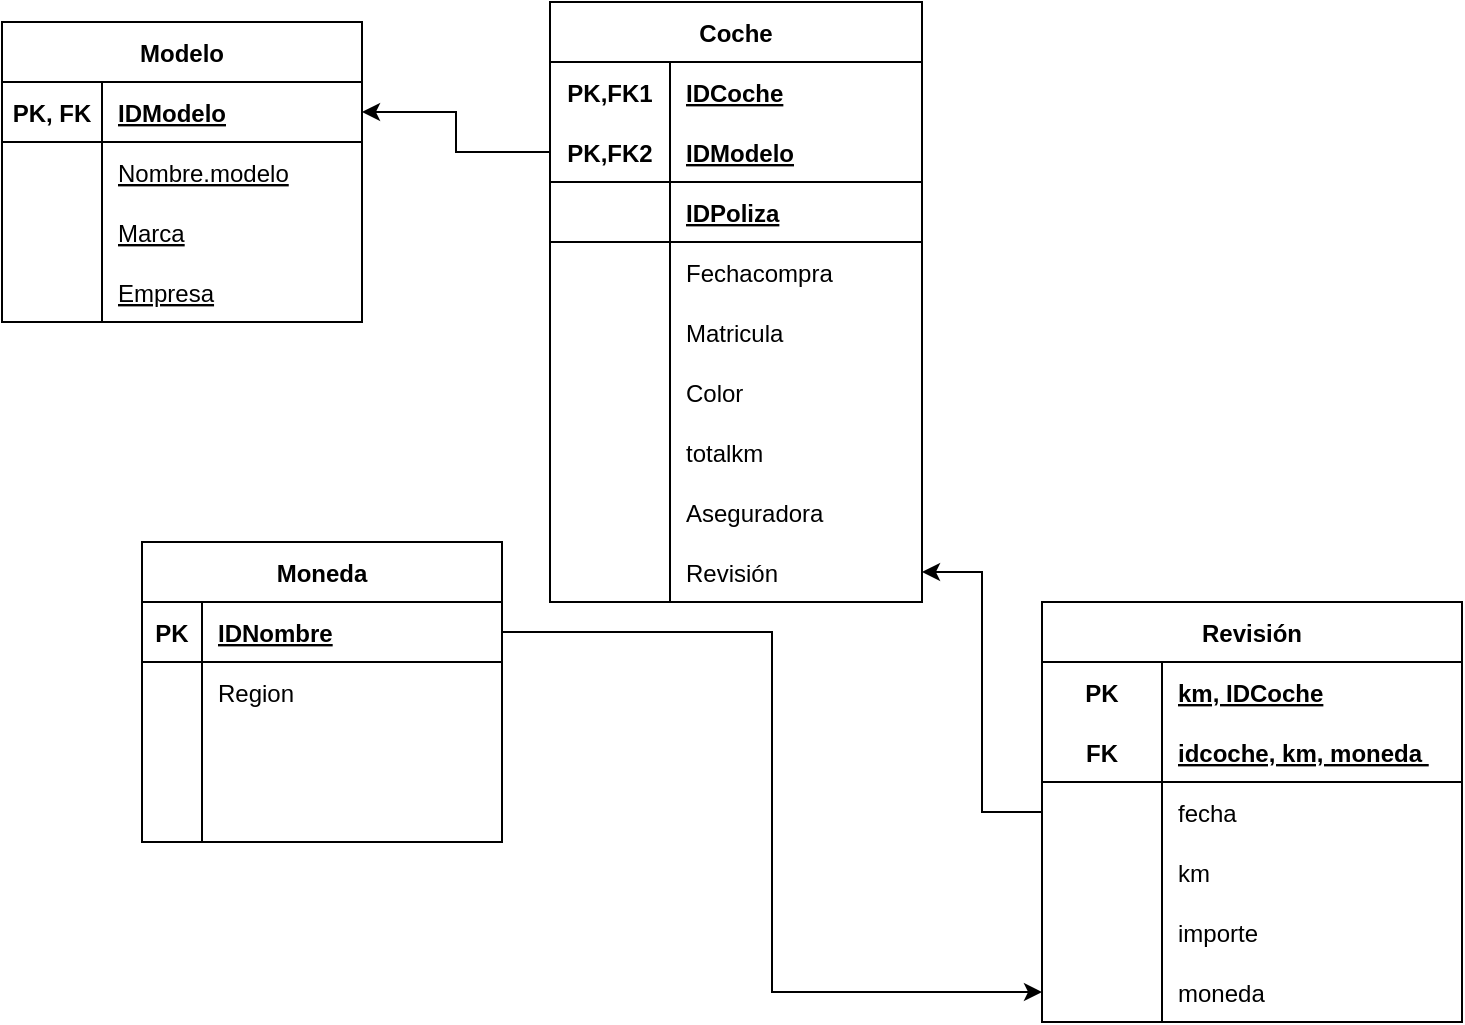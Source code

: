 <mxfile version="20.6.2" type="device"><diagram id="ua6u6BFcaab2wbes4IcR" name="Página-1"><mxGraphModel dx="1108" dy="492" grid="1" gridSize="10" guides="1" tooltips="1" connect="1" arrows="1" fold="1" page="1" pageScale="1" pageWidth="827" pageHeight="1169" math="0" shadow="0"><root><mxCell id="0"/><mxCell id="1" parent="0"/><mxCell id="bhq4PNOBFKQTzk5ouDyB-11" value="Modelo" style="shape=table;startSize=30;container=1;collapsible=1;childLayout=tableLayout;fixedRows=1;rowLines=0;fontStyle=1;align=center;resizeLast=1;" parent="1" vertex="1"><mxGeometry x="50" y="100" width="180" height="150" as="geometry"/></mxCell><mxCell id="bhq4PNOBFKQTzk5ouDyB-12" value="" style="shape=tableRow;horizontal=0;startSize=0;swimlaneHead=0;swimlaneBody=0;fillColor=none;collapsible=0;dropTarget=0;points=[[0,0.5],[1,0.5]];portConstraint=eastwest;top=0;left=0;right=0;bottom=1;" parent="bhq4PNOBFKQTzk5ouDyB-11" vertex="1"><mxGeometry y="30" width="180" height="30" as="geometry"/></mxCell><mxCell id="bhq4PNOBFKQTzk5ouDyB-13" value="PK, FK" style="shape=partialRectangle;connectable=0;fillColor=none;top=0;left=0;bottom=0;right=0;fontStyle=1;overflow=hidden;" parent="bhq4PNOBFKQTzk5ouDyB-12" vertex="1"><mxGeometry width="50" height="30" as="geometry"><mxRectangle width="50" height="30" as="alternateBounds"/></mxGeometry></mxCell><mxCell id="bhq4PNOBFKQTzk5ouDyB-14" value="IDModelo" style="shape=partialRectangle;connectable=0;fillColor=none;top=0;left=0;bottom=0;right=0;align=left;spacingLeft=6;fontStyle=5;overflow=hidden;" parent="bhq4PNOBFKQTzk5ouDyB-12" vertex="1"><mxGeometry x="50" width="130" height="30" as="geometry"><mxRectangle width="130" height="30" as="alternateBounds"/></mxGeometry></mxCell><mxCell id="bhq4PNOBFKQTzk5ouDyB-15" value="" style="shape=tableRow;horizontal=0;startSize=0;swimlaneHead=0;swimlaneBody=0;fillColor=none;collapsible=0;dropTarget=0;points=[[0,0.5],[1,0.5]];portConstraint=eastwest;top=0;left=0;right=0;bottom=0;" parent="bhq4PNOBFKQTzk5ouDyB-11" vertex="1"><mxGeometry y="60" width="180" height="30" as="geometry"/></mxCell><mxCell id="bhq4PNOBFKQTzk5ouDyB-16" value="" style="shape=partialRectangle;connectable=0;fillColor=none;top=0;left=0;bottom=0;right=0;editable=1;overflow=hidden;" parent="bhq4PNOBFKQTzk5ouDyB-15" vertex="1"><mxGeometry width="50" height="30" as="geometry"><mxRectangle width="50" height="30" as="alternateBounds"/></mxGeometry></mxCell><mxCell id="bhq4PNOBFKQTzk5ouDyB-17" value="Nombre.modelo" style="shape=partialRectangle;connectable=0;fillColor=none;top=0;left=0;bottom=0;right=0;align=left;spacingLeft=6;overflow=hidden;fontStyle=4" parent="bhq4PNOBFKQTzk5ouDyB-15" vertex="1"><mxGeometry x="50" width="130" height="30" as="geometry"><mxRectangle width="130" height="30" as="alternateBounds"/></mxGeometry></mxCell><mxCell id="bhq4PNOBFKQTzk5ouDyB-18" value="" style="shape=tableRow;horizontal=0;startSize=0;swimlaneHead=0;swimlaneBody=0;fillColor=none;collapsible=0;dropTarget=0;points=[[0,0.5],[1,0.5]];portConstraint=eastwest;top=0;left=0;right=0;bottom=0;" parent="bhq4PNOBFKQTzk5ouDyB-11" vertex="1"><mxGeometry y="90" width="180" height="30" as="geometry"/></mxCell><mxCell id="bhq4PNOBFKQTzk5ouDyB-19" value="" style="shape=partialRectangle;connectable=0;fillColor=none;top=0;left=0;bottom=0;right=0;editable=1;overflow=hidden;" parent="bhq4PNOBFKQTzk5ouDyB-18" vertex="1"><mxGeometry width="50" height="30" as="geometry"><mxRectangle width="50" height="30" as="alternateBounds"/></mxGeometry></mxCell><mxCell id="bhq4PNOBFKQTzk5ouDyB-20" value="Marca" style="shape=partialRectangle;connectable=0;fillColor=none;top=0;left=0;bottom=0;right=0;align=left;spacingLeft=6;overflow=hidden;fontStyle=4" parent="bhq4PNOBFKQTzk5ouDyB-18" vertex="1"><mxGeometry x="50" width="130" height="30" as="geometry"><mxRectangle width="130" height="30" as="alternateBounds"/></mxGeometry></mxCell><mxCell id="bhq4PNOBFKQTzk5ouDyB-21" value="" style="shape=tableRow;horizontal=0;startSize=0;swimlaneHead=0;swimlaneBody=0;fillColor=none;collapsible=0;dropTarget=0;points=[[0,0.5],[1,0.5]];portConstraint=eastwest;top=0;left=0;right=0;bottom=0;" parent="bhq4PNOBFKQTzk5ouDyB-11" vertex="1"><mxGeometry y="120" width="180" height="30" as="geometry"/></mxCell><mxCell id="bhq4PNOBFKQTzk5ouDyB-22" value="" style="shape=partialRectangle;connectable=0;fillColor=none;top=0;left=0;bottom=0;right=0;editable=1;overflow=hidden;" parent="bhq4PNOBFKQTzk5ouDyB-21" vertex="1"><mxGeometry width="50" height="30" as="geometry"><mxRectangle width="50" height="30" as="alternateBounds"/></mxGeometry></mxCell><mxCell id="bhq4PNOBFKQTzk5ouDyB-23" value="Empresa" style="shape=partialRectangle;connectable=0;fillColor=none;top=0;left=0;bottom=0;right=0;align=left;spacingLeft=6;overflow=hidden;fontStyle=4" parent="bhq4PNOBFKQTzk5ouDyB-21" vertex="1"><mxGeometry x="50" width="130" height="30" as="geometry"><mxRectangle width="130" height="30" as="alternateBounds"/></mxGeometry></mxCell><mxCell id="bhq4PNOBFKQTzk5ouDyB-37" value="Coche" style="shape=table;startSize=30;container=1;collapsible=1;childLayout=tableLayout;fixedRows=1;rowLines=0;fontStyle=1;align=center;resizeLast=1;" parent="1" vertex="1"><mxGeometry x="324" y="90" width="186" height="300" as="geometry"/></mxCell><mxCell id="bhq4PNOBFKQTzk5ouDyB-38" value="" style="shape=tableRow;horizontal=0;startSize=0;swimlaneHead=0;swimlaneBody=0;fillColor=none;collapsible=0;dropTarget=0;points=[[0,0.5],[1,0.5]];portConstraint=eastwest;top=0;left=0;right=0;bottom=0;" parent="bhq4PNOBFKQTzk5ouDyB-37" vertex="1"><mxGeometry y="30" width="186" height="30" as="geometry"/></mxCell><mxCell id="bhq4PNOBFKQTzk5ouDyB-39" value="PK,FK1" style="shape=partialRectangle;connectable=0;fillColor=none;top=0;left=0;bottom=0;right=0;fontStyle=1;overflow=hidden;" parent="bhq4PNOBFKQTzk5ouDyB-38" vertex="1"><mxGeometry width="60" height="30" as="geometry"><mxRectangle width="60" height="30" as="alternateBounds"/></mxGeometry></mxCell><mxCell id="bhq4PNOBFKQTzk5ouDyB-40" value="IDCoche" style="shape=partialRectangle;connectable=0;fillColor=none;top=0;left=0;bottom=0;right=0;align=left;spacingLeft=6;fontStyle=5;overflow=hidden;" parent="bhq4PNOBFKQTzk5ouDyB-38" vertex="1"><mxGeometry x="60" width="126" height="30" as="geometry"><mxRectangle width="126" height="30" as="alternateBounds"/></mxGeometry></mxCell><mxCell id="bhq4PNOBFKQTzk5ouDyB-57" value="" style="shape=tableRow;horizontal=0;startSize=0;swimlaneHead=0;swimlaneBody=0;fillColor=none;collapsible=0;dropTarget=0;points=[[0,0.5],[1,0.5]];portConstraint=eastwest;top=0;left=0;right=0;bottom=1;" parent="bhq4PNOBFKQTzk5ouDyB-37" vertex="1"><mxGeometry y="60" width="186" height="30" as="geometry"/></mxCell><mxCell id="bhq4PNOBFKQTzk5ouDyB-58" value="PK,FK2" style="shape=partialRectangle;connectable=0;fillColor=none;top=0;left=0;bottom=0;right=0;fontStyle=1;overflow=hidden;" parent="bhq4PNOBFKQTzk5ouDyB-57" vertex="1"><mxGeometry width="60" height="30" as="geometry"><mxRectangle width="60" height="30" as="alternateBounds"/></mxGeometry></mxCell><mxCell id="bhq4PNOBFKQTzk5ouDyB-59" value="IDModelo" style="shape=partialRectangle;connectable=0;fillColor=none;top=0;left=0;bottom=0;right=0;align=left;spacingLeft=6;fontStyle=5;overflow=hidden;" parent="bhq4PNOBFKQTzk5ouDyB-57" vertex="1"><mxGeometry x="60" width="126" height="30" as="geometry"><mxRectangle width="126" height="30" as="alternateBounds"/></mxGeometry></mxCell><mxCell id="bhq4PNOBFKQTzk5ouDyB-41" value="" style="shape=tableRow;horizontal=0;startSize=0;swimlaneHead=0;swimlaneBody=0;fillColor=none;collapsible=0;dropTarget=0;points=[[0,0.5],[1,0.5]];portConstraint=eastwest;top=0;left=0;right=0;bottom=1;" parent="bhq4PNOBFKQTzk5ouDyB-37" vertex="1"><mxGeometry y="90" width="186" height="30" as="geometry"/></mxCell><mxCell id="bhq4PNOBFKQTzk5ouDyB-42" value="" style="shape=partialRectangle;connectable=0;fillColor=none;top=0;left=0;bottom=0;right=0;fontStyle=1;overflow=hidden;" parent="bhq4PNOBFKQTzk5ouDyB-41" vertex="1"><mxGeometry width="60" height="30" as="geometry"><mxRectangle width="60" height="30" as="alternateBounds"/></mxGeometry></mxCell><mxCell id="bhq4PNOBFKQTzk5ouDyB-43" value="IDPoliza" style="shape=partialRectangle;connectable=0;fillColor=none;top=0;left=0;bottom=0;right=0;align=left;spacingLeft=6;fontStyle=5;overflow=hidden;" parent="bhq4PNOBFKQTzk5ouDyB-41" vertex="1"><mxGeometry x="60" width="126" height="30" as="geometry"><mxRectangle width="126" height="30" as="alternateBounds"/></mxGeometry></mxCell><mxCell id="bhq4PNOBFKQTzk5ouDyB-44" value="" style="shape=tableRow;horizontal=0;startSize=0;swimlaneHead=0;swimlaneBody=0;fillColor=none;collapsible=0;dropTarget=0;points=[[0,0.5],[1,0.5]];portConstraint=eastwest;top=0;left=0;right=0;bottom=0;" parent="bhq4PNOBFKQTzk5ouDyB-37" vertex="1"><mxGeometry y="120" width="186" height="30" as="geometry"/></mxCell><mxCell id="bhq4PNOBFKQTzk5ouDyB-45" value="" style="shape=partialRectangle;connectable=0;fillColor=none;top=0;left=0;bottom=0;right=0;editable=1;overflow=hidden;" parent="bhq4PNOBFKQTzk5ouDyB-44" vertex="1"><mxGeometry width="60" height="30" as="geometry"><mxRectangle width="60" height="30" as="alternateBounds"/></mxGeometry></mxCell><mxCell id="bhq4PNOBFKQTzk5ouDyB-46" value="Fechacompra" style="shape=partialRectangle;connectable=0;fillColor=none;top=0;left=0;bottom=0;right=0;align=left;spacingLeft=6;overflow=hidden;" parent="bhq4PNOBFKQTzk5ouDyB-44" vertex="1"><mxGeometry x="60" width="126" height="30" as="geometry"><mxRectangle width="126" height="30" as="alternateBounds"/></mxGeometry></mxCell><mxCell id="bhq4PNOBFKQTzk5ouDyB-47" value="" style="shape=tableRow;horizontal=0;startSize=0;swimlaneHead=0;swimlaneBody=0;fillColor=none;collapsible=0;dropTarget=0;points=[[0,0.5],[1,0.5]];portConstraint=eastwest;top=0;left=0;right=0;bottom=0;" parent="bhq4PNOBFKQTzk5ouDyB-37" vertex="1"><mxGeometry y="150" width="186" height="30" as="geometry"/></mxCell><mxCell id="bhq4PNOBFKQTzk5ouDyB-48" value="" style="shape=partialRectangle;connectable=0;fillColor=none;top=0;left=0;bottom=0;right=0;editable=1;overflow=hidden;" parent="bhq4PNOBFKQTzk5ouDyB-47" vertex="1"><mxGeometry width="60" height="30" as="geometry"><mxRectangle width="60" height="30" as="alternateBounds"/></mxGeometry></mxCell><mxCell id="bhq4PNOBFKQTzk5ouDyB-49" value="Matricula" style="shape=partialRectangle;connectable=0;fillColor=none;top=0;left=0;bottom=0;right=0;align=left;spacingLeft=6;overflow=hidden;" parent="bhq4PNOBFKQTzk5ouDyB-47" vertex="1"><mxGeometry x="60" width="126" height="30" as="geometry"><mxRectangle width="126" height="30" as="alternateBounds"/></mxGeometry></mxCell><mxCell id="bhq4PNOBFKQTzk5ouDyB-51" value="" style="shape=tableRow;horizontal=0;startSize=0;swimlaneHead=0;swimlaneBody=0;fillColor=none;collapsible=0;dropTarget=0;points=[[0,0.5],[1,0.5]];portConstraint=eastwest;top=0;left=0;right=0;bottom=0;" parent="bhq4PNOBFKQTzk5ouDyB-37" vertex="1"><mxGeometry y="180" width="186" height="30" as="geometry"/></mxCell><mxCell id="bhq4PNOBFKQTzk5ouDyB-52" value="" style="shape=partialRectangle;connectable=0;fillColor=none;top=0;left=0;bottom=0;right=0;editable=1;overflow=hidden;" parent="bhq4PNOBFKQTzk5ouDyB-51" vertex="1"><mxGeometry width="60" height="30" as="geometry"><mxRectangle width="60" height="30" as="alternateBounds"/></mxGeometry></mxCell><mxCell id="bhq4PNOBFKQTzk5ouDyB-53" value="Color" style="shape=partialRectangle;connectable=0;fillColor=none;top=0;left=0;bottom=0;right=0;align=left;spacingLeft=6;overflow=hidden;" parent="bhq4PNOBFKQTzk5ouDyB-51" vertex="1"><mxGeometry x="60" width="126" height="30" as="geometry"><mxRectangle width="126" height="30" as="alternateBounds"/></mxGeometry></mxCell><mxCell id="bhq4PNOBFKQTzk5ouDyB-54" value="" style="shape=tableRow;horizontal=0;startSize=0;swimlaneHead=0;swimlaneBody=0;fillColor=none;collapsible=0;dropTarget=0;points=[[0,0.5],[1,0.5]];portConstraint=eastwest;top=0;left=0;right=0;bottom=0;" parent="bhq4PNOBFKQTzk5ouDyB-37" vertex="1"><mxGeometry y="210" width="186" height="30" as="geometry"/></mxCell><mxCell id="bhq4PNOBFKQTzk5ouDyB-55" value="" style="shape=partialRectangle;connectable=0;fillColor=none;top=0;left=0;bottom=0;right=0;editable=1;overflow=hidden;" parent="bhq4PNOBFKQTzk5ouDyB-54" vertex="1"><mxGeometry width="60" height="30" as="geometry"><mxRectangle width="60" height="30" as="alternateBounds"/></mxGeometry></mxCell><mxCell id="bhq4PNOBFKQTzk5ouDyB-56" value="totalkm" style="shape=partialRectangle;connectable=0;fillColor=none;top=0;left=0;bottom=0;right=0;align=left;spacingLeft=6;overflow=hidden;" parent="bhq4PNOBFKQTzk5ouDyB-54" vertex="1"><mxGeometry x="60" width="126" height="30" as="geometry"><mxRectangle width="126" height="30" as="alternateBounds"/></mxGeometry></mxCell><mxCell id="aOyrS0SKz8pO85XsbKWd-1" value="" style="shape=tableRow;horizontal=0;startSize=0;swimlaneHead=0;swimlaneBody=0;fillColor=none;collapsible=0;dropTarget=0;points=[[0,0.5],[1,0.5]];portConstraint=eastwest;top=0;left=0;right=0;bottom=0;" parent="bhq4PNOBFKQTzk5ouDyB-37" vertex="1"><mxGeometry y="240" width="186" height="30" as="geometry"/></mxCell><mxCell id="aOyrS0SKz8pO85XsbKWd-2" value="" style="shape=partialRectangle;connectable=0;fillColor=none;top=0;left=0;bottom=0;right=0;editable=1;overflow=hidden;" parent="aOyrS0SKz8pO85XsbKWd-1" vertex="1"><mxGeometry width="60" height="30" as="geometry"><mxRectangle width="60" height="30" as="alternateBounds"/></mxGeometry></mxCell><mxCell id="aOyrS0SKz8pO85XsbKWd-3" value="Aseguradora" style="shape=partialRectangle;connectable=0;fillColor=none;top=0;left=0;bottom=0;right=0;align=left;spacingLeft=6;overflow=hidden;" parent="aOyrS0SKz8pO85XsbKWd-1" vertex="1"><mxGeometry x="60" width="126" height="30" as="geometry"><mxRectangle width="126" height="30" as="alternateBounds"/></mxGeometry></mxCell><mxCell id="5baK_oYyWB2IDCM0B8Ve-1" value="" style="shape=tableRow;horizontal=0;startSize=0;swimlaneHead=0;swimlaneBody=0;fillColor=none;collapsible=0;dropTarget=0;points=[[0,0.5],[1,0.5]];portConstraint=eastwest;top=0;left=0;right=0;bottom=0;" vertex="1" parent="bhq4PNOBFKQTzk5ouDyB-37"><mxGeometry y="270" width="186" height="30" as="geometry"/></mxCell><mxCell id="5baK_oYyWB2IDCM0B8Ve-2" value="" style="shape=partialRectangle;connectable=0;fillColor=none;top=0;left=0;bottom=0;right=0;editable=1;overflow=hidden;" vertex="1" parent="5baK_oYyWB2IDCM0B8Ve-1"><mxGeometry width="60" height="30" as="geometry"><mxRectangle width="60" height="30" as="alternateBounds"/></mxGeometry></mxCell><mxCell id="5baK_oYyWB2IDCM0B8Ve-3" value="Revisión" style="shape=partialRectangle;connectable=0;fillColor=none;top=0;left=0;bottom=0;right=0;align=left;spacingLeft=6;overflow=hidden;" vertex="1" parent="5baK_oYyWB2IDCM0B8Ve-1"><mxGeometry x="60" width="126" height="30" as="geometry"><mxRectangle width="126" height="30" as="alternateBounds"/></mxGeometry></mxCell><mxCell id="bhq4PNOBFKQTzk5ouDyB-116" style="edgeStyle=orthogonalEdgeStyle;rounded=0;orthogonalLoop=1;jettySize=auto;html=1;entryX=1;entryY=0.5;entryDx=0;entryDy=0;" parent="1" source="bhq4PNOBFKQTzk5ouDyB-60" target="5baK_oYyWB2IDCM0B8Ve-1" edge="1"><mxGeometry relative="1" as="geometry"><mxPoint x="510" y="375" as="targetPoint"/></mxGeometry></mxCell><mxCell id="bhq4PNOBFKQTzk5ouDyB-60" value="Revisión" style="shape=table;startSize=30;container=1;collapsible=1;childLayout=tableLayout;fixedRows=1;rowLines=0;fontStyle=1;align=center;resizeLast=1;" parent="1" vertex="1"><mxGeometry x="570" y="390" width="210" height="210" as="geometry"/></mxCell><mxCell id="bhq4PNOBFKQTzk5ouDyB-61" value="" style="shape=tableRow;horizontal=0;startSize=0;swimlaneHead=0;swimlaneBody=0;fillColor=none;collapsible=0;dropTarget=0;points=[[0,0.5],[1,0.5]];portConstraint=eastwest;top=0;left=0;right=0;bottom=0;" parent="bhq4PNOBFKQTzk5ouDyB-60" vertex="1"><mxGeometry y="30" width="210" height="30" as="geometry"/></mxCell><mxCell id="bhq4PNOBFKQTzk5ouDyB-62" value="PK" style="shape=partialRectangle;connectable=0;fillColor=none;top=0;left=0;bottom=0;right=0;fontStyle=1;overflow=hidden;" parent="bhq4PNOBFKQTzk5ouDyB-61" vertex="1"><mxGeometry width="60" height="30" as="geometry"><mxRectangle width="60" height="30" as="alternateBounds"/></mxGeometry></mxCell><mxCell id="bhq4PNOBFKQTzk5ouDyB-63" value="km, IDCoche" style="shape=partialRectangle;connectable=0;fillColor=none;top=0;left=0;bottom=0;right=0;align=left;spacingLeft=6;fontStyle=5;overflow=hidden;" parent="bhq4PNOBFKQTzk5ouDyB-61" vertex="1"><mxGeometry x="60" width="150" height="30" as="geometry"><mxRectangle width="150" height="30" as="alternateBounds"/></mxGeometry></mxCell><mxCell id="bhq4PNOBFKQTzk5ouDyB-64" value="" style="shape=tableRow;horizontal=0;startSize=0;swimlaneHead=0;swimlaneBody=0;fillColor=none;collapsible=0;dropTarget=0;points=[[0,0.5],[1,0.5]];portConstraint=eastwest;top=0;left=0;right=0;bottom=1;" parent="bhq4PNOBFKQTzk5ouDyB-60" vertex="1"><mxGeometry y="60" width="210" height="30" as="geometry"/></mxCell><mxCell id="bhq4PNOBFKQTzk5ouDyB-65" value="FK" style="shape=partialRectangle;connectable=0;fillColor=none;top=0;left=0;bottom=0;right=0;fontStyle=1;overflow=hidden;" parent="bhq4PNOBFKQTzk5ouDyB-64" vertex="1"><mxGeometry width="60" height="30" as="geometry"><mxRectangle width="60" height="30" as="alternateBounds"/></mxGeometry></mxCell><mxCell id="bhq4PNOBFKQTzk5ouDyB-66" value="idcoche, km, moneda " style="shape=partialRectangle;connectable=0;fillColor=none;top=0;left=0;bottom=0;right=0;align=left;spacingLeft=6;fontStyle=5;overflow=hidden;" parent="bhq4PNOBFKQTzk5ouDyB-64" vertex="1"><mxGeometry x="60" width="150" height="30" as="geometry"><mxRectangle width="150" height="30" as="alternateBounds"/></mxGeometry></mxCell><mxCell id="bhq4PNOBFKQTzk5ouDyB-67" value="" style="shape=tableRow;horizontal=0;startSize=0;swimlaneHead=0;swimlaneBody=0;fillColor=none;collapsible=0;dropTarget=0;points=[[0,0.5],[1,0.5]];portConstraint=eastwest;top=0;left=0;right=0;bottom=0;" parent="bhq4PNOBFKQTzk5ouDyB-60" vertex="1"><mxGeometry y="90" width="210" height="30" as="geometry"/></mxCell><mxCell id="bhq4PNOBFKQTzk5ouDyB-68" value="" style="shape=partialRectangle;connectable=0;fillColor=none;top=0;left=0;bottom=0;right=0;editable=1;overflow=hidden;" parent="bhq4PNOBFKQTzk5ouDyB-67" vertex="1"><mxGeometry width="60" height="30" as="geometry"><mxRectangle width="60" height="30" as="alternateBounds"/></mxGeometry></mxCell><mxCell id="bhq4PNOBFKQTzk5ouDyB-69" value="fecha " style="shape=partialRectangle;connectable=0;fillColor=none;top=0;left=0;bottom=0;right=0;align=left;spacingLeft=6;overflow=hidden;" parent="bhq4PNOBFKQTzk5ouDyB-67" vertex="1"><mxGeometry x="60" width="150" height="30" as="geometry"><mxRectangle width="150" height="30" as="alternateBounds"/></mxGeometry></mxCell><mxCell id="bhq4PNOBFKQTzk5ouDyB-110" value="" style="shape=tableRow;horizontal=0;startSize=0;swimlaneHead=0;swimlaneBody=0;fillColor=none;collapsible=0;dropTarget=0;points=[[0,0.5],[1,0.5]];portConstraint=eastwest;top=0;left=0;right=0;bottom=0;" parent="bhq4PNOBFKQTzk5ouDyB-60" vertex="1"><mxGeometry y="120" width="210" height="30" as="geometry"/></mxCell><mxCell id="bhq4PNOBFKQTzk5ouDyB-111" value="" style="shape=partialRectangle;connectable=0;fillColor=none;top=0;left=0;bottom=0;right=0;editable=1;overflow=hidden;" parent="bhq4PNOBFKQTzk5ouDyB-110" vertex="1"><mxGeometry width="60" height="30" as="geometry"><mxRectangle width="60" height="30" as="alternateBounds"/></mxGeometry></mxCell><mxCell id="bhq4PNOBFKQTzk5ouDyB-112" value="km" style="shape=partialRectangle;connectable=0;fillColor=none;top=0;left=0;bottom=0;right=0;align=left;spacingLeft=6;overflow=hidden;" parent="bhq4PNOBFKQTzk5ouDyB-110" vertex="1"><mxGeometry x="60" width="150" height="30" as="geometry"><mxRectangle width="150" height="30" as="alternateBounds"/></mxGeometry></mxCell><mxCell id="bhq4PNOBFKQTzk5ouDyB-70" value="" style="shape=tableRow;horizontal=0;startSize=0;swimlaneHead=0;swimlaneBody=0;fillColor=none;collapsible=0;dropTarget=0;points=[[0,0.5],[1,0.5]];portConstraint=eastwest;top=0;left=0;right=0;bottom=0;" parent="bhq4PNOBFKQTzk5ouDyB-60" vertex="1"><mxGeometry y="150" width="210" height="30" as="geometry"/></mxCell><mxCell id="bhq4PNOBFKQTzk5ouDyB-71" value="" style="shape=partialRectangle;connectable=0;fillColor=none;top=0;left=0;bottom=0;right=0;editable=1;overflow=hidden;" parent="bhq4PNOBFKQTzk5ouDyB-70" vertex="1"><mxGeometry width="60" height="30" as="geometry"><mxRectangle width="60" height="30" as="alternateBounds"/></mxGeometry></mxCell><mxCell id="bhq4PNOBFKQTzk5ouDyB-72" value="importe" style="shape=partialRectangle;connectable=0;fillColor=none;top=0;left=0;bottom=0;right=0;align=left;spacingLeft=6;overflow=hidden;" parent="bhq4PNOBFKQTzk5ouDyB-70" vertex="1"><mxGeometry x="60" width="150" height="30" as="geometry"><mxRectangle width="150" height="30" as="alternateBounds"/></mxGeometry></mxCell><mxCell id="bhq4PNOBFKQTzk5ouDyB-106" value="" style="shape=tableRow;horizontal=0;startSize=0;swimlaneHead=0;swimlaneBody=0;fillColor=none;collapsible=0;dropTarget=0;points=[[0,0.5],[1,0.5]];portConstraint=eastwest;top=0;left=0;right=0;bottom=0;" parent="bhq4PNOBFKQTzk5ouDyB-60" vertex="1"><mxGeometry y="180" width="210" height="30" as="geometry"/></mxCell><mxCell id="bhq4PNOBFKQTzk5ouDyB-107" value="" style="shape=partialRectangle;connectable=0;fillColor=none;top=0;left=0;bottom=0;right=0;editable=1;overflow=hidden;" parent="bhq4PNOBFKQTzk5ouDyB-106" vertex="1"><mxGeometry width="60" height="30" as="geometry"><mxRectangle width="60" height="30" as="alternateBounds"/></mxGeometry></mxCell><mxCell id="bhq4PNOBFKQTzk5ouDyB-108" value="moneda" style="shape=partialRectangle;connectable=0;fillColor=none;top=0;left=0;bottom=0;right=0;align=left;spacingLeft=6;overflow=hidden;" parent="bhq4PNOBFKQTzk5ouDyB-106" vertex="1"><mxGeometry x="60" width="150" height="30" as="geometry"><mxRectangle width="150" height="30" as="alternateBounds"/></mxGeometry></mxCell><mxCell id="bhq4PNOBFKQTzk5ouDyB-90" value="Moneda" style="shape=table;startSize=30;container=1;collapsible=1;childLayout=tableLayout;fixedRows=1;rowLines=0;fontStyle=1;align=center;resizeLast=1;" parent="1" vertex="1"><mxGeometry x="120" y="360" width="180" height="150" as="geometry"/></mxCell><mxCell id="bhq4PNOBFKQTzk5ouDyB-91" value="" style="shape=tableRow;horizontal=0;startSize=0;swimlaneHead=0;swimlaneBody=0;fillColor=none;collapsible=0;dropTarget=0;points=[[0,0.5],[1,0.5]];portConstraint=eastwest;top=0;left=0;right=0;bottom=1;" parent="bhq4PNOBFKQTzk5ouDyB-90" vertex="1"><mxGeometry y="30" width="180" height="30" as="geometry"/></mxCell><mxCell id="bhq4PNOBFKQTzk5ouDyB-92" value="PK" style="shape=partialRectangle;connectable=0;fillColor=none;top=0;left=0;bottom=0;right=0;fontStyle=1;overflow=hidden;" parent="bhq4PNOBFKQTzk5ouDyB-91" vertex="1"><mxGeometry width="30" height="30" as="geometry"><mxRectangle width="30" height="30" as="alternateBounds"/></mxGeometry></mxCell><mxCell id="bhq4PNOBFKQTzk5ouDyB-93" value="IDNombre" style="shape=partialRectangle;connectable=0;fillColor=none;top=0;left=0;bottom=0;right=0;align=left;spacingLeft=6;fontStyle=5;overflow=hidden;" parent="bhq4PNOBFKQTzk5ouDyB-91" vertex="1"><mxGeometry x="30" width="150" height="30" as="geometry"><mxRectangle width="150" height="30" as="alternateBounds"/></mxGeometry></mxCell><mxCell id="bhq4PNOBFKQTzk5ouDyB-94" value="" style="shape=tableRow;horizontal=0;startSize=0;swimlaneHead=0;swimlaneBody=0;fillColor=none;collapsible=0;dropTarget=0;points=[[0,0.5],[1,0.5]];portConstraint=eastwest;top=0;left=0;right=0;bottom=0;" parent="bhq4PNOBFKQTzk5ouDyB-90" vertex="1"><mxGeometry y="60" width="180" height="30" as="geometry"/></mxCell><mxCell id="bhq4PNOBFKQTzk5ouDyB-95" value="" style="shape=partialRectangle;connectable=0;fillColor=none;top=0;left=0;bottom=0;right=0;editable=1;overflow=hidden;" parent="bhq4PNOBFKQTzk5ouDyB-94" vertex="1"><mxGeometry width="30" height="30" as="geometry"><mxRectangle width="30" height="30" as="alternateBounds"/></mxGeometry></mxCell><mxCell id="bhq4PNOBFKQTzk5ouDyB-96" value="Region" style="shape=partialRectangle;connectable=0;fillColor=none;top=0;left=0;bottom=0;right=0;align=left;spacingLeft=6;overflow=hidden;" parent="bhq4PNOBFKQTzk5ouDyB-94" vertex="1"><mxGeometry x="30" width="150" height="30" as="geometry"><mxRectangle width="150" height="30" as="alternateBounds"/></mxGeometry></mxCell><mxCell id="bhq4PNOBFKQTzk5ouDyB-97" value="" style="shape=tableRow;horizontal=0;startSize=0;swimlaneHead=0;swimlaneBody=0;fillColor=none;collapsible=0;dropTarget=0;points=[[0,0.5],[1,0.5]];portConstraint=eastwest;top=0;left=0;right=0;bottom=0;" parent="bhq4PNOBFKQTzk5ouDyB-90" vertex="1"><mxGeometry y="90" width="180" height="30" as="geometry"/></mxCell><mxCell id="bhq4PNOBFKQTzk5ouDyB-98" value="" style="shape=partialRectangle;connectable=0;fillColor=none;top=0;left=0;bottom=0;right=0;editable=1;overflow=hidden;" parent="bhq4PNOBFKQTzk5ouDyB-97" vertex="1"><mxGeometry width="30" height="30" as="geometry"><mxRectangle width="30" height="30" as="alternateBounds"/></mxGeometry></mxCell><mxCell id="bhq4PNOBFKQTzk5ouDyB-99" value="" style="shape=partialRectangle;connectable=0;fillColor=none;top=0;left=0;bottom=0;right=0;align=left;spacingLeft=6;overflow=hidden;" parent="bhq4PNOBFKQTzk5ouDyB-97" vertex="1"><mxGeometry x="30" width="150" height="30" as="geometry"><mxRectangle width="150" height="30" as="alternateBounds"/></mxGeometry></mxCell><mxCell id="bhq4PNOBFKQTzk5ouDyB-100" value="" style="shape=tableRow;horizontal=0;startSize=0;swimlaneHead=0;swimlaneBody=0;fillColor=none;collapsible=0;dropTarget=0;points=[[0,0.5],[1,0.5]];portConstraint=eastwest;top=0;left=0;right=0;bottom=0;" parent="bhq4PNOBFKQTzk5ouDyB-90" vertex="1"><mxGeometry y="120" width="180" height="30" as="geometry"/></mxCell><mxCell id="bhq4PNOBFKQTzk5ouDyB-101" value="" style="shape=partialRectangle;connectable=0;fillColor=none;top=0;left=0;bottom=0;right=0;editable=1;overflow=hidden;" parent="bhq4PNOBFKQTzk5ouDyB-100" vertex="1"><mxGeometry width="30" height="30" as="geometry"><mxRectangle width="30" height="30" as="alternateBounds"/></mxGeometry></mxCell><mxCell id="bhq4PNOBFKQTzk5ouDyB-102" value="" style="shape=partialRectangle;connectable=0;fillColor=none;top=0;left=0;bottom=0;right=0;align=left;spacingLeft=6;overflow=hidden;" parent="bhq4PNOBFKQTzk5ouDyB-100" vertex="1"><mxGeometry x="30" width="150" height="30" as="geometry"><mxRectangle width="150" height="30" as="alternateBounds"/></mxGeometry></mxCell><mxCell id="bhq4PNOBFKQTzk5ouDyB-109" style="edgeStyle=orthogonalEdgeStyle;rounded=0;orthogonalLoop=1;jettySize=auto;html=1;entryX=0;entryY=0.5;entryDx=0;entryDy=0;" parent="1" source="bhq4PNOBFKQTzk5ouDyB-91" target="bhq4PNOBFKQTzk5ouDyB-106" edge="1"><mxGeometry relative="1" as="geometry"/></mxCell><mxCell id="aOyrS0SKz8pO85XsbKWd-4" style="edgeStyle=orthogonalEdgeStyle;rounded=0;orthogonalLoop=1;jettySize=auto;html=1;exitX=0;exitY=0.5;exitDx=0;exitDy=0;entryX=1;entryY=0.5;entryDx=0;entryDy=0;" parent="1" source="bhq4PNOBFKQTzk5ouDyB-57" target="bhq4PNOBFKQTzk5ouDyB-12" edge="1"><mxGeometry relative="1" as="geometry"/></mxCell></root></mxGraphModel></diagram></mxfile>